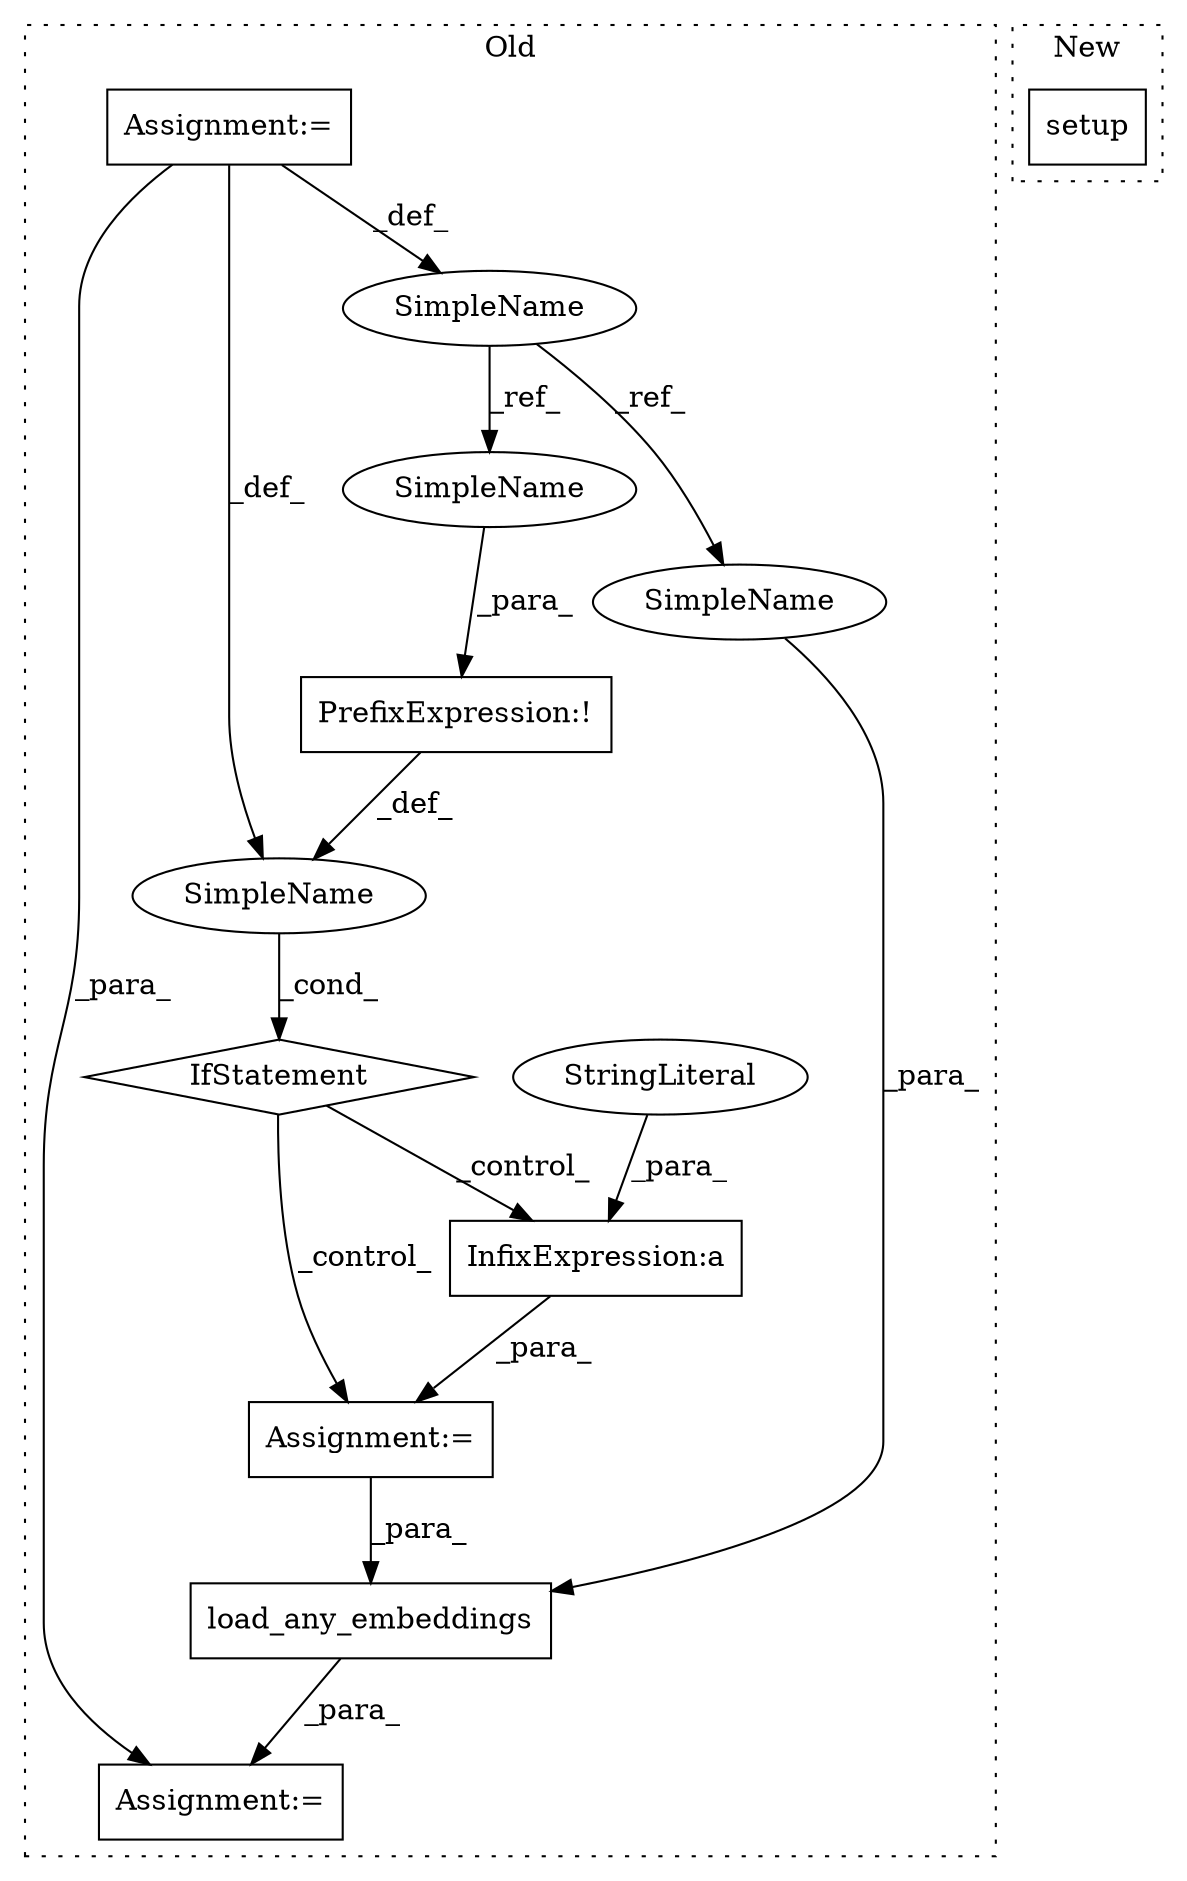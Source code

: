digraph G {
subgraph cluster0 {
1 [label="load_any_embeddings" a="32" s="2425,2450" l="20,1" shape="box"];
3 [label="InfixExpression:a" a="27" s="2362" l="3" shape="box"];
4 [label="StringLiteral" a="45" s="2365" l="39" shape="ellipse"];
5 [label="Assignment:=" a="7" s="2424" l="1" shape="box"];
6 [label="PrefixExpression:!" a="38" s="2335" l="1" shape="box"];
7 [label="SimpleName" a="42" s="" l="" shape="ellipse"];
8 [label="IfStatement" a="25" s="2331,2341" l="4,2" shape="diamond"];
9 [label="SimpleName" a="42" s="2320" l="5" shape="ellipse"];
10 [label="Assignment:=" a="7" s="2356" l="1" shape="box"];
11 [label="Assignment:=" a="7" s="2320" l="5" shape="box"];
12 [label="SimpleName" a="42" s="2445" l="5" shape="ellipse"];
13 [label="SimpleName" a="42" s="2336" l="5" shape="ellipse"];
label = "Old";
style="dotted";
}
subgraph cluster1 {
2 [label="setup" a="32" s="1521" l="7" shape="box"];
label = "New";
style="dotted";
}
1 -> 5 [label="_para_"];
3 -> 10 [label="_para_"];
4 -> 3 [label="_para_"];
6 -> 7 [label="_def_"];
7 -> 8 [label="_cond_"];
8 -> 10 [label="_control_"];
8 -> 3 [label="_control_"];
9 -> 13 [label="_ref_"];
9 -> 12 [label="_ref_"];
10 -> 1 [label="_para_"];
11 -> 9 [label="_def_"];
11 -> 5 [label="_para_"];
11 -> 7 [label="_def_"];
12 -> 1 [label="_para_"];
13 -> 6 [label="_para_"];
}